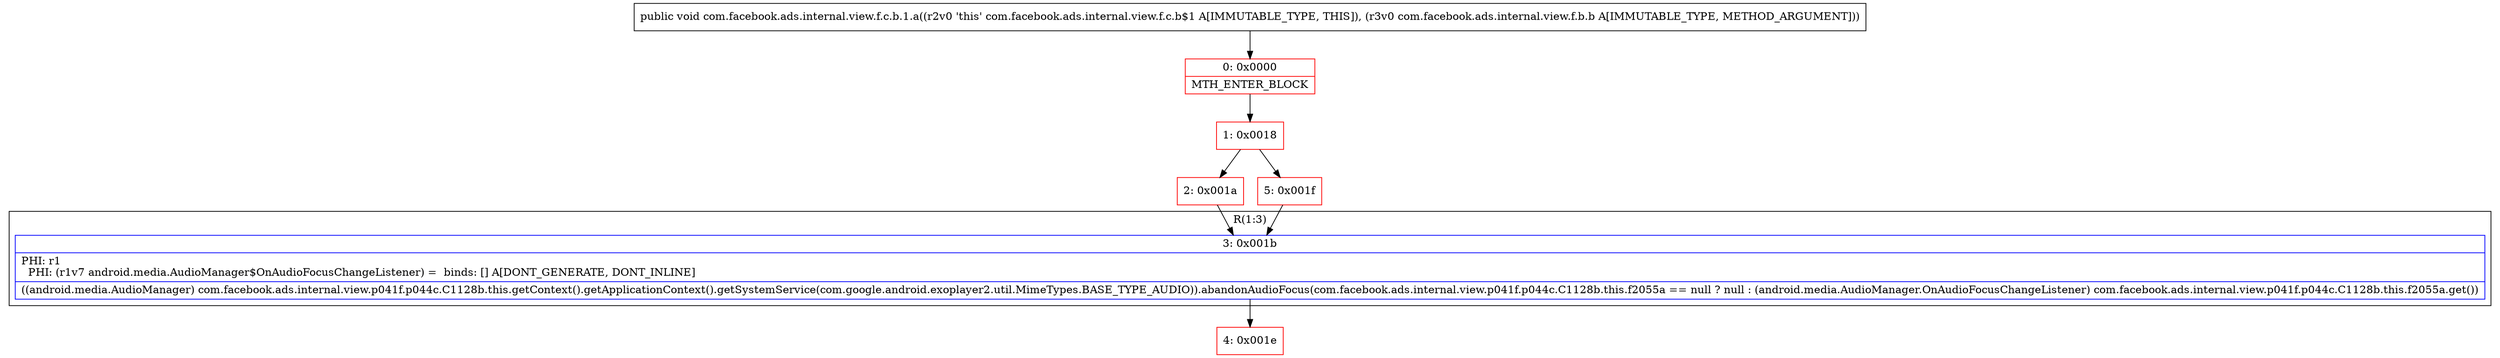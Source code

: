 digraph "CFG forcom.facebook.ads.internal.view.f.c.b.1.a(Lcom\/facebook\/ads\/internal\/view\/f\/b\/b;)V" {
subgraph cluster_Region_1964394553 {
label = "R(1:3)";
node [shape=record,color=blue];
Node_3 [shape=record,label="{3\:\ 0x001b|PHI: r1 \l  PHI: (r1v7 android.media.AudioManager$OnAudioFocusChangeListener) =  binds: [] A[DONT_GENERATE, DONT_INLINE]\l|((android.media.AudioManager) com.facebook.ads.internal.view.p041f.p044c.C1128b.this.getContext().getApplicationContext().getSystemService(com.google.android.exoplayer2.util.MimeTypes.BASE_TYPE_AUDIO)).abandonAudioFocus(com.facebook.ads.internal.view.p041f.p044c.C1128b.this.f2055a == null ? null : (android.media.AudioManager.OnAudioFocusChangeListener) com.facebook.ads.internal.view.p041f.p044c.C1128b.this.f2055a.get())\l}"];
}
Node_0 [shape=record,color=red,label="{0\:\ 0x0000|MTH_ENTER_BLOCK\l}"];
Node_1 [shape=record,color=red,label="{1\:\ 0x0018}"];
Node_2 [shape=record,color=red,label="{2\:\ 0x001a}"];
Node_4 [shape=record,color=red,label="{4\:\ 0x001e}"];
Node_5 [shape=record,color=red,label="{5\:\ 0x001f}"];
MethodNode[shape=record,label="{public void com.facebook.ads.internal.view.f.c.b.1.a((r2v0 'this' com.facebook.ads.internal.view.f.c.b$1 A[IMMUTABLE_TYPE, THIS]), (r3v0 com.facebook.ads.internal.view.f.b.b A[IMMUTABLE_TYPE, METHOD_ARGUMENT])) }"];
MethodNode -> Node_0;
Node_3 -> Node_4;
Node_0 -> Node_1;
Node_1 -> Node_2;
Node_1 -> Node_5;
Node_2 -> Node_3;
Node_5 -> Node_3;
}


